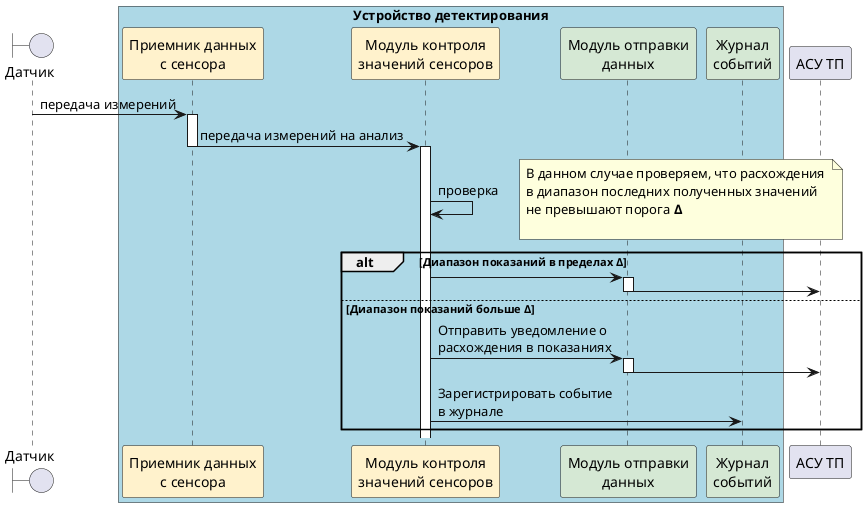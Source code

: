 @startuml "Контроль аналогового значения от датчиков"

boundary Датчик as detector
box "Устройство детектирования" #LightBlue
participant "Приемник данных\nс сенсора" as data_receiver #FFF2CC
participant "Модуль контроля\nзначений сенсоров" as control_system #FFF2CC
participant "Модуль отправки\nданных" as data_sender #D5E8D4
participant "Журнал\nсобытий" as journal #D5E8D4
end box
participant "АСУ ТП" as asu


detector -> data_receiver: передача измерений
activate data_receiver
data_receiver -> control_system: передача измерений на анализ
deactivate data_receiver
activate control_system
control_system -> control_system: проверка
note right
    В данном случае проверяем, что расхождения 
    в диапазон последних полученных значений
    не превышают порога **Δ**

end note
alt Диапазон показаний в пределах Δ
control_system -> data_sender
activate data_sender
data_sender -> asu
deactivate data_sender
else Диапазон показаний больше Δ
control_system -> data_sender: Отправить уведомление о\nрасхождения в показаниях
activate data_sender
data_sender -> asu
deactivate data_sender
control_system -> journal: Зарегистрировать событие\nв журнале
end


@enduml

